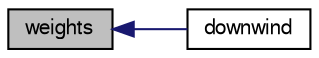digraph "weights"
{
  bgcolor="transparent";
  edge [fontname="FreeSans",fontsize="10",labelfontname="FreeSans",labelfontsize="10"];
  node [fontname="FreeSans",fontsize="10",shape=record];
  rankdir="LR";
  Node20 [label="weights",height=0.2,width=0.4,color="black", fillcolor="grey75", style="filled", fontcolor="black"];
  Node20 -> Node21 [dir="back",color="midnightblue",fontsize="10",style="solid",fontname="FreeSans"];
  Node21 [label="downwind",height=0.2,width=0.4,color="black",URL="$a23166.html#a2cafc0b8621d7dd71d150584f1b1cc45",tooltip="Construct from faceFlux and Istream. "];
}
